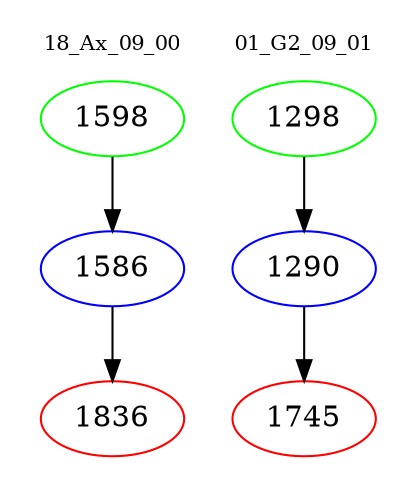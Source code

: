 digraph{
subgraph cluster_0 {
color = white
label = "18_Ax_09_00";
fontsize=10;
T0_1598 [label="1598", color="green"]
T0_1598 -> T0_1586 [color="black"]
T0_1586 [label="1586", color="blue"]
T0_1586 -> T0_1836 [color="black"]
T0_1836 [label="1836", color="red"]
}
subgraph cluster_1 {
color = white
label = "01_G2_09_01";
fontsize=10;
T1_1298 [label="1298", color="green"]
T1_1298 -> T1_1290 [color="black"]
T1_1290 [label="1290", color="blue"]
T1_1290 -> T1_1745 [color="black"]
T1_1745 [label="1745", color="red"]
}
}
